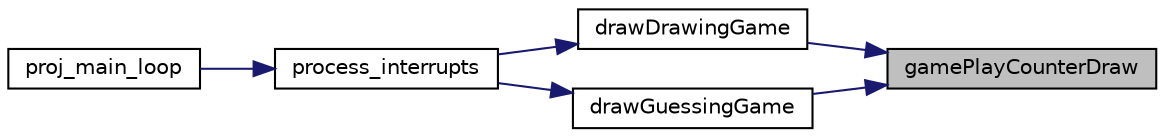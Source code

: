 digraph "gamePlayCounterDraw"
{
 // LATEX_PDF_SIZE
  edge [fontname="Helvetica",fontsize="10",labelfontname="Helvetica",labelfontsize="10"];
  node [fontname="Helvetica",fontsize="10",shape=record];
  rankdir="RL";
  Node1 [label="gamePlayCounterDraw",height=0.2,width=0.4,color="black", fillcolor="grey75", style="filled", fontcolor="black",tooltip="This funtion draws the in-game counter on the screen."];
  Node1 -> Node2 [dir="back",color="midnightblue",fontsize="10",style="solid"];
  Node2 [label="drawDrawingGame",height=0.2,width=0.4,color="black", fillcolor="white", style="filled",URL="$drawing_8c.html#ade6f4eb2ec2071b4ad3b0cd6ed67d8fa",tooltip="This function loads the differents components of a frame into the secondary buffer."];
  Node2 -> Node3 [dir="back",color="midnightblue",fontsize="10",style="solid"];
  Node3 [label="process_interrupts",height=0.2,width=0.4,color="black", fillcolor="white", style="filled",URL="$main_8c.html#a9c74859d9e32b26fca9274d294eff910",tooltip=" "];
  Node3 -> Node4 [dir="back",color="midnightblue",fontsize="10",style="solid"];
  Node4 [label="proj_main_loop",height=0.2,width=0.4,color="black", fillcolor="white", style="filled",URL="$main_8c.html#a2a16f651eccbd248e1ad3b3b924b143b",tooltip=" "];
  Node1 -> Node5 [dir="back",color="midnightblue",fontsize="10",style="solid"];
  Node5 [label="drawGuessingGame",height=0.2,width=0.4,color="black", fillcolor="white", style="filled",URL="$guessing_8c.html#a72a912df7f85b2c72f8e69c73c632f05",tooltip="This function loads the differents components of a frame into the secondary buffer."];
  Node5 -> Node3 [dir="back",color="midnightblue",fontsize="10",style="solid"];
}
